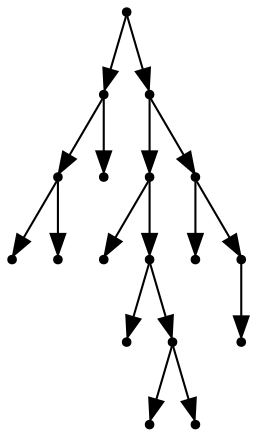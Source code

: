 digraph {
  17 [shape=point];
  4 [shape=point];
  2 [shape=point];
  0 [shape=point];
  1 [shape=point];
  3 [shape=point];
  16 [shape=point];
  11 [shape=point];
  5 [shape=point];
  10 [shape=point];
  6 [shape=point];
  9 [shape=point];
  7 [shape=point];
  8 [shape=point];
  15 [shape=point];
  12 [shape=point];
  14 [shape=point];
  13 [shape=point];
17 -> 4;
4 -> 2;
2 -> 0;
2 -> 1;
4 -> 3;
17 -> 16;
16 -> 11;
11 -> 5;
11 -> 10;
10 -> 6;
10 -> 9;
9 -> 7;
9 -> 8;
16 -> 15;
15 -> 12;
15 -> 14;
14 -> 13;
}

